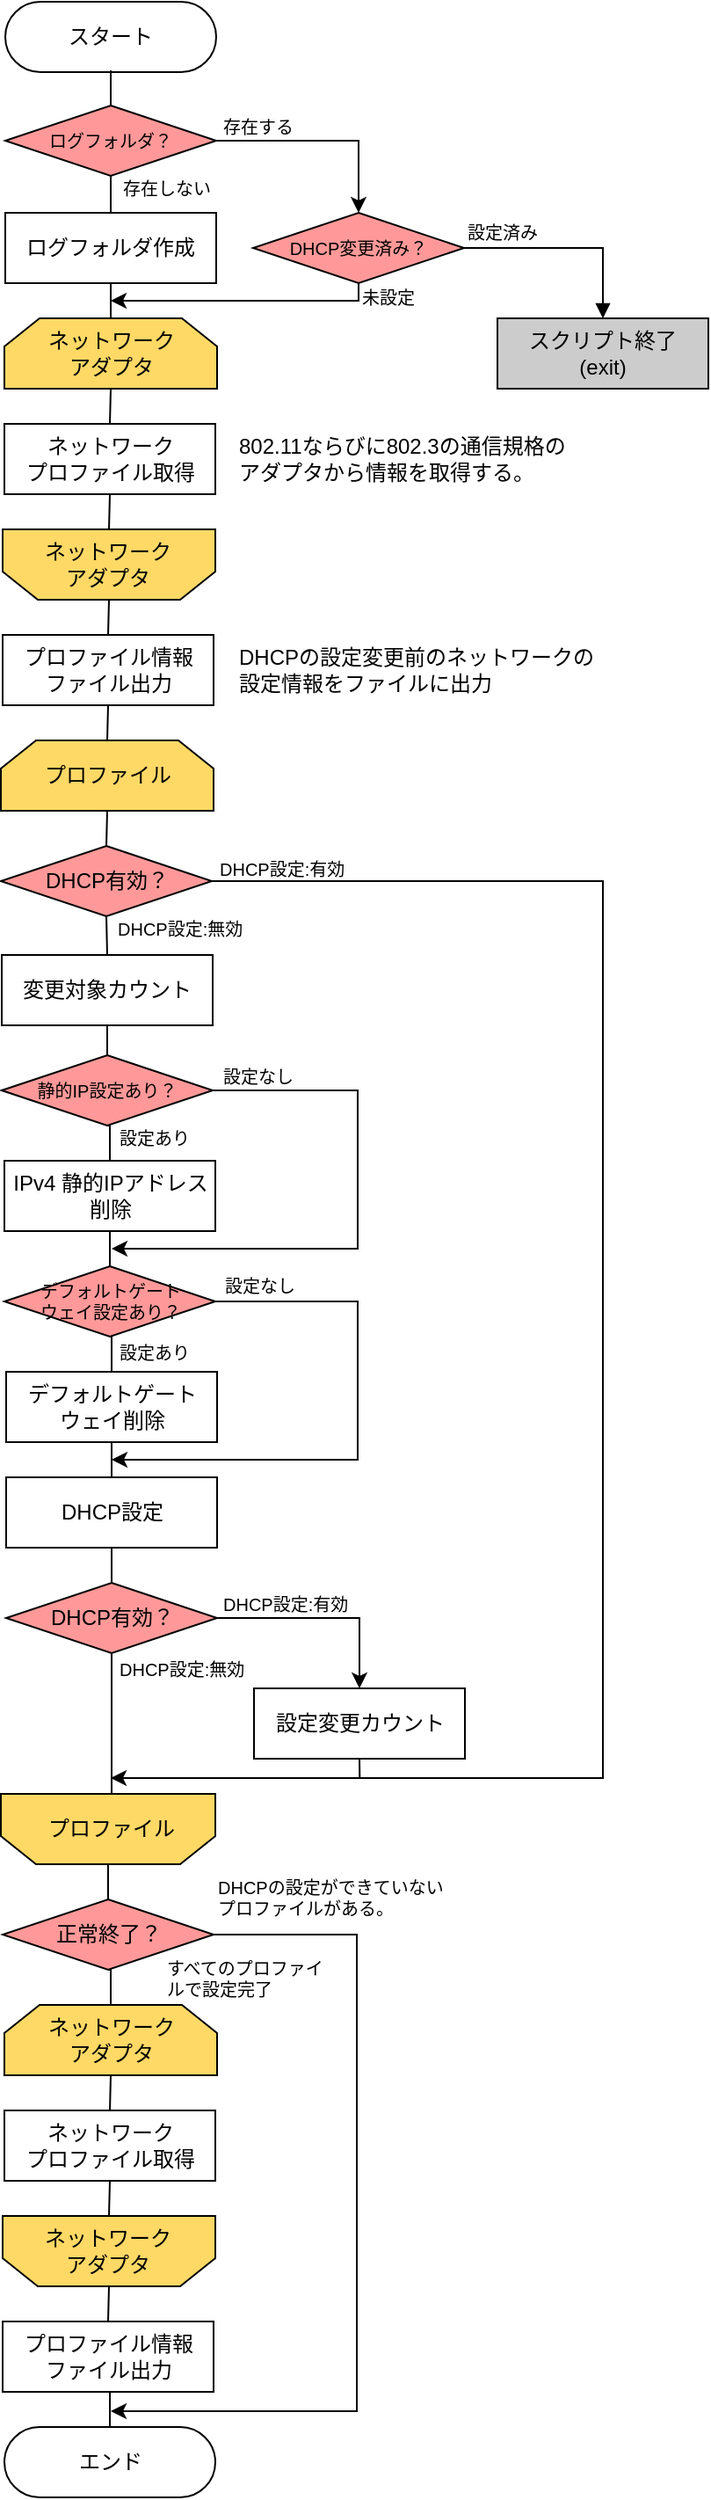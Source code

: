 <mxfile version="22.1.11" type="github">
  <diagram name="ページ1" id="wHj56v0oZ02i9ZqQ-0CH">
    <mxGraphModel dx="1156" dy="646" grid="1" gridSize="10" guides="1" tooltips="1" connect="1" arrows="0" fold="1" page="1" pageScale="1" pageWidth="827" pageHeight="1169" math="0" shadow="0">
      <root>
        <mxCell id="0" />
        <mxCell id="1" parent="0" />
        <mxCell id="VmGl2ix6Ah8uTbjQqr3t-1" value="スタート" style="rounded=1;whiteSpace=wrap;html=1;arcSize=50;" parent="1" vertex="1">
          <mxGeometry x="40" y="40" width="120" height="40" as="geometry" />
        </mxCell>
        <mxCell id="VmGl2ix6Ah8uTbjQqr3t-23" value="エンド" style="rounded=1;whiteSpace=wrap;html=1;arcSize=50;" parent="1" vertex="1">
          <mxGeometry x="39.5" y="1419" width="120" height="40" as="geometry" />
        </mxCell>
        <mxCell id="vMYI4mo94rOwHd-NQ6uU-60" style="edgeStyle=orthogonalEdgeStyle;rounded=0;orthogonalLoop=1;jettySize=auto;html=1;exitX=0.5;exitY=1;exitDx=0;exitDy=0;" edge="1" parent="1" source="VmGl2ix6Ah8uTbjQqr3t-27">
          <mxGeometry relative="1" as="geometry">
            <mxPoint x="100" y="210" as="targetPoint" />
            <Array as="points">
              <mxPoint x="241" y="210" />
            </Array>
          </mxGeometry>
        </mxCell>
        <mxCell id="VmGl2ix6Ah8uTbjQqr3t-27" value="DHCP変更済み？" style="rhombus;whiteSpace=wrap;html=1;fontSize=10;fillColor=#FF9999;" parent="1" vertex="1">
          <mxGeometry x="181" y="160" width="120" height="40" as="geometry" />
        </mxCell>
        <mxCell id="VmGl2ix6Ah8uTbjQqr3t-28" style="edgeStyle=orthogonalEdgeStyle;rounded=0;orthogonalLoop=1;jettySize=auto;html=1;entryX=0.5;entryY=0;entryDx=0;entryDy=0;endArrow=none;endFill=0;" parent="1" source="VmGl2ix6Ah8uTbjQqr3t-1" target="vMYI4mo94rOwHd-NQ6uU-2" edge="1">
          <mxGeometry relative="1" as="geometry">
            <mxPoint x="220" y="130" as="sourcePoint" />
            <mxPoint x="220" y="150" as="targetPoint" />
          </mxGeometry>
        </mxCell>
        <mxCell id="VmGl2ix6Ah8uTbjQqr3t-29" value="" style="endArrow=block;html=1;rounded=0;edgeStyle=orthogonalEdgeStyle;endFill=1;entryX=0.5;entryY=0;entryDx=0;entryDy=0;" parent="1" source="VmGl2ix6Ah8uTbjQqr3t-27" target="vMYI4mo94rOwHd-NQ6uU-7" edge="1">
          <mxGeometry width="50" height="50" relative="1" as="geometry">
            <mxPoint x="301" y="180" as="sourcePoint" />
            <mxPoint x="400" y="220" as="targetPoint" />
          </mxGeometry>
        </mxCell>
        <mxCell id="VmGl2ix6Ah8uTbjQqr3t-30" value="設定済み" style="text;html=1;strokeColor=none;fillColor=none;align=left;verticalAlign=middle;whiteSpace=wrap;rounded=0;fontSize=10;" parent="1" vertex="1">
          <mxGeometry x="301" y="156" width="60" height="30" as="geometry" />
        </mxCell>
        <mxCell id="VmGl2ix6Ah8uTbjQqr3t-31" value="未設定" style="text;html=1;strokeColor=none;fillColor=none;align=left;verticalAlign=middle;whiteSpace=wrap;rounded=0;fontSize=10;" parent="1" vertex="1">
          <mxGeometry x="241" y="193" width="60" height="30" as="geometry" />
        </mxCell>
        <mxCell id="vMYI4mo94rOwHd-NQ6uU-45" style="edgeStyle=orthogonalEdgeStyle;rounded=0;hachureGap=4;orthogonalLoop=1;jettySize=auto;html=1;exitX=0.5;exitY=1;exitDx=0;exitDy=0;entryX=0.5;entryY=0;entryDx=0;entryDy=0;fontFamily=Architects Daughter;fontSource=https%3A%2F%2Ffonts.googleapis.com%2Fcss%3Ffamily%3DArchitects%2BDaughter;fontSize=16;endArrow=none;endFill=0;" edge="1" parent="1" source="vMYI4mo94rOwHd-NQ6uU-2" target="vMYI4mo94rOwHd-NQ6uU-9">
          <mxGeometry relative="1" as="geometry" />
        </mxCell>
        <mxCell id="vMYI4mo94rOwHd-NQ6uU-59" style="edgeStyle=orthogonalEdgeStyle;rounded=0;orthogonalLoop=1;jettySize=auto;html=1;exitX=1;exitY=0.5;exitDx=0;exitDy=0;entryX=0.5;entryY=0;entryDx=0;entryDy=0;" edge="1" parent="1" source="vMYI4mo94rOwHd-NQ6uU-2" target="VmGl2ix6Ah8uTbjQqr3t-27">
          <mxGeometry relative="1" as="geometry" />
        </mxCell>
        <mxCell id="vMYI4mo94rOwHd-NQ6uU-2" value="ログフォルダ？" style="rhombus;whiteSpace=wrap;html=1;fontSize=10;fillColor=#FF9999;" vertex="1" parent="1">
          <mxGeometry x="40" y="99" width="120" height="40" as="geometry" />
        </mxCell>
        <mxCell id="vMYI4mo94rOwHd-NQ6uU-3" value="存在しない" style="text;html=1;strokeColor=none;fillColor=none;align=left;verticalAlign=middle;whiteSpace=wrap;rounded=0;fontSize=10;" vertex="1" parent="1">
          <mxGeometry x="105" y="131" width="70" height="30" as="geometry" />
        </mxCell>
        <mxCell id="vMYI4mo94rOwHd-NQ6uU-4" value="存在する" style="text;html=1;strokeColor=none;fillColor=none;align=left;verticalAlign=middle;whiteSpace=wrap;rounded=0;fontSize=10;" vertex="1" parent="1">
          <mxGeometry x="161.5" y="96" width="60" height="30" as="geometry" />
        </mxCell>
        <mxCell id="vMYI4mo94rOwHd-NQ6uU-7" value="スクリプト終了&lt;br&gt;(exit)" style="rounded=0;whiteSpace=wrap;html=1;fillColor=#CCCCCC;" vertex="1" parent="1">
          <mxGeometry x="320" y="220" width="120" height="40" as="geometry" />
        </mxCell>
        <mxCell id="vMYI4mo94rOwHd-NQ6uU-46" style="edgeStyle=orthogonalEdgeStyle;rounded=0;hachureGap=4;orthogonalLoop=1;jettySize=auto;html=1;exitX=0.5;exitY=1;exitDx=0;exitDy=0;entryX=0.5;entryY=0;entryDx=0;entryDy=0;fontFamily=Architects Daughter;fontSource=https%3A%2F%2Ffonts.googleapis.com%2Fcss%3Ffamily%3DArchitects%2BDaughter;fontSize=16;endArrow=none;endFill=0;" edge="1" parent="1" source="vMYI4mo94rOwHd-NQ6uU-9" target="vMYI4mo94rOwHd-NQ6uU-10">
          <mxGeometry relative="1" as="geometry" />
        </mxCell>
        <mxCell id="vMYI4mo94rOwHd-NQ6uU-9" value="ログフォルダ作成" style="rounded=0;whiteSpace=wrap;html=1;" vertex="1" parent="1">
          <mxGeometry x="40" y="160" width="120" height="40" as="geometry" />
        </mxCell>
        <mxCell id="vMYI4mo94rOwHd-NQ6uU-47" style="edgeStyle=orthogonalEdgeStyle;rounded=0;hachureGap=4;orthogonalLoop=1;jettySize=auto;html=1;exitX=0.5;exitY=1;exitDx=0;exitDy=0;entryX=0.5;entryY=0;entryDx=0;entryDy=0;fontFamily=Architects Daughter;fontSource=https%3A%2F%2Ffonts.googleapis.com%2Fcss%3Ffamily%3DArchitects%2BDaughter;fontSize=16;endArrow=none;endFill=0;" edge="1" parent="1" source="vMYI4mo94rOwHd-NQ6uU-10" target="vMYI4mo94rOwHd-NQ6uU-11">
          <mxGeometry relative="1" as="geometry" />
        </mxCell>
        <mxCell id="vMYI4mo94rOwHd-NQ6uU-10" value="ネットワーク&lt;br&gt;アダプタ" style="shape=loopLimit;whiteSpace=wrap;html=1;fillColor=#FFD966;" vertex="1" parent="1">
          <mxGeometry x="39.5" y="220" width="121" height="40" as="geometry" />
        </mxCell>
        <mxCell id="vMYI4mo94rOwHd-NQ6uU-48" style="edgeStyle=orthogonalEdgeStyle;rounded=0;hachureGap=4;orthogonalLoop=1;jettySize=auto;html=1;exitX=0.5;exitY=1;exitDx=0;exitDy=0;entryX=0.5;entryY=1;entryDx=0;entryDy=0;fontFamily=Architects Daughter;fontSource=https%3A%2F%2Ffonts.googleapis.com%2Fcss%3Ffamily%3DArchitects%2BDaughter;fontSize=16;endArrow=none;endFill=0;" edge="1" parent="1" source="vMYI4mo94rOwHd-NQ6uU-11" target="vMYI4mo94rOwHd-NQ6uU-13">
          <mxGeometry relative="1" as="geometry" />
        </mxCell>
        <mxCell id="vMYI4mo94rOwHd-NQ6uU-11" value="ネットワーク&lt;br&gt;プロファイル取得" style="rounded=0;whiteSpace=wrap;html=1;" vertex="1" parent="1">
          <mxGeometry x="39.5" y="280" width="120" height="40" as="geometry" />
        </mxCell>
        <mxCell id="vMYI4mo94rOwHd-NQ6uU-50" style="edgeStyle=orthogonalEdgeStyle;rounded=0;hachureGap=4;orthogonalLoop=1;jettySize=auto;html=1;exitX=0.5;exitY=1;exitDx=0;exitDy=0;entryX=0.5;entryY=0;entryDx=0;entryDy=0;fontFamily=Architects Daughter;fontSource=https%3A%2F%2Ffonts.googleapis.com%2Fcss%3Ffamily%3DArchitects%2BDaughter;fontSize=16;endArrow=none;endFill=0;" edge="1" parent="1" source="vMYI4mo94rOwHd-NQ6uU-12" target="vMYI4mo94rOwHd-NQ6uU-15">
          <mxGeometry relative="1" as="geometry" />
        </mxCell>
        <mxCell id="vMYI4mo94rOwHd-NQ6uU-12" value="プロファイル情報&lt;br&gt;ファイル出力" style="rounded=0;whiteSpace=wrap;html=1;" vertex="1" parent="1">
          <mxGeometry x="38.5" y="400" width="120" height="40" as="geometry" />
        </mxCell>
        <mxCell id="vMYI4mo94rOwHd-NQ6uU-49" style="edgeStyle=orthogonalEdgeStyle;rounded=0;hachureGap=4;orthogonalLoop=1;jettySize=auto;html=1;exitX=0.5;exitY=0;exitDx=0;exitDy=0;entryX=0.5;entryY=0;entryDx=0;entryDy=0;fontFamily=Architects Daughter;fontSource=https%3A%2F%2Ffonts.googleapis.com%2Fcss%3Ffamily%3DArchitects%2BDaughter;fontSize=16;endArrow=none;endFill=0;" edge="1" parent="1" source="vMYI4mo94rOwHd-NQ6uU-13" target="vMYI4mo94rOwHd-NQ6uU-12">
          <mxGeometry relative="1" as="geometry" />
        </mxCell>
        <mxCell id="vMYI4mo94rOwHd-NQ6uU-13" value="" style="shape=loopLimit;whiteSpace=wrap;html=1;rotation=-180;verticalAlign=middle;fillColor=#FFD966;" vertex="1" parent="1">
          <mxGeometry x="38.5" y="340" width="121" height="40" as="geometry" />
        </mxCell>
        <mxCell id="vMYI4mo94rOwHd-NQ6uU-14" value="ネットワーク&lt;br&gt;アダプタ" style="text;html=1;strokeColor=none;fillColor=none;align=center;verticalAlign=middle;whiteSpace=wrap;rounded=0;" vertex="1" parent="1">
          <mxGeometry x="58" y="345" width="81" height="30" as="geometry" />
        </mxCell>
        <mxCell id="vMYI4mo94rOwHd-NQ6uU-51" style="edgeStyle=orthogonalEdgeStyle;rounded=0;hachureGap=4;orthogonalLoop=1;jettySize=auto;html=1;exitX=0.5;exitY=1;exitDx=0;exitDy=0;entryX=0.5;entryY=0;entryDx=0;entryDy=0;fontFamily=Architects Daughter;fontSource=https%3A%2F%2Ffonts.googleapis.com%2Fcss%3Ffamily%3DArchitects%2BDaughter;fontSize=16;endArrow=none;endFill=0;" edge="1" parent="1" source="vMYI4mo94rOwHd-NQ6uU-15" target="vMYI4mo94rOwHd-NQ6uU-19">
          <mxGeometry relative="1" as="geometry" />
        </mxCell>
        <mxCell id="vMYI4mo94rOwHd-NQ6uU-15" value="プロファイル" style="shape=loopLimit;whiteSpace=wrap;html=1;fillColor=#FFD966;" vertex="1" parent="1">
          <mxGeometry x="37.5" y="460" width="121" height="40" as="geometry" />
        </mxCell>
        <mxCell id="vMYI4mo94rOwHd-NQ6uU-17" value="" style="shape=loopLimit;whiteSpace=wrap;html=1;rotation=-180;verticalAlign=middle;fillColor=#FFD966;" vertex="1" parent="1">
          <mxGeometry x="37.5" y="1059" width="122" height="40" as="geometry" />
        </mxCell>
        <mxCell id="vMYI4mo94rOwHd-NQ6uU-18" value="プロファイル" style="text;html=1;strokeColor=none;fillColor=none;align=center;verticalAlign=middle;whiteSpace=wrap;rounded=0;" vertex="1" parent="1">
          <mxGeometry x="60" y="1064" width="81" height="30" as="geometry" />
        </mxCell>
        <mxCell id="vMYI4mo94rOwHd-NQ6uU-66" style="edgeStyle=orthogonalEdgeStyle;rounded=0;orthogonalLoop=1;jettySize=auto;html=1;exitX=0.5;exitY=1;exitDx=0;exitDy=0;entryX=0.5;entryY=0;entryDx=0;entryDy=0;endArrow=none;endFill=0;" edge="1" parent="1" source="vMYI4mo94rOwHd-NQ6uU-19" target="vMYI4mo94rOwHd-NQ6uU-65">
          <mxGeometry relative="1" as="geometry" />
        </mxCell>
        <mxCell id="vMYI4mo94rOwHd-NQ6uU-76" style="edgeStyle=orthogonalEdgeStyle;rounded=0;orthogonalLoop=1;jettySize=auto;html=1;exitX=1;exitY=0.5;exitDx=0;exitDy=0;" edge="1" parent="1" source="vMYI4mo94rOwHd-NQ6uU-19">
          <mxGeometry relative="1" as="geometry">
            <mxPoint x="100" y="1050" as="targetPoint" />
            <Array as="points">
              <mxPoint x="380" y="540" />
              <mxPoint x="380" y="1050" />
            </Array>
          </mxGeometry>
        </mxCell>
        <mxCell id="vMYI4mo94rOwHd-NQ6uU-19" value="DHCP有効？" style="rhombus;whiteSpace=wrap;html=1;fillColor=#FF9999;" vertex="1" parent="1">
          <mxGeometry x="37.5" y="520" width="120" height="40" as="geometry" />
        </mxCell>
        <mxCell id="vMYI4mo94rOwHd-NQ6uU-20" value="DHCP設定:無効" style="text;html=1;strokeColor=none;fillColor=none;align=left;verticalAlign=middle;whiteSpace=wrap;rounded=0;fontSize=10;" vertex="1" parent="1">
          <mxGeometry x="102" y="552" width="100" height="30" as="geometry" />
        </mxCell>
        <mxCell id="vMYI4mo94rOwHd-NQ6uU-21" value="DHCP設定:有効" style="text;html=1;strokeColor=none;fillColor=none;align=left;verticalAlign=middle;whiteSpace=wrap;rounded=0;fontSize=10;" vertex="1" parent="1">
          <mxGeometry x="160" y="518" width="107" height="30" as="geometry" />
        </mxCell>
        <mxCell id="vMYI4mo94rOwHd-NQ6uU-54" style="edgeStyle=orthogonalEdgeStyle;rounded=0;hachureGap=4;orthogonalLoop=1;jettySize=auto;html=1;exitX=0.5;exitY=1;exitDx=0;exitDy=0;entryX=0.5;entryY=0;entryDx=0;entryDy=0;fontFamily=Architects Daughter;fontSource=https%3A%2F%2Ffonts.googleapis.com%2Fcss%3Ffamily%3DArchitects%2BDaughter;fontSize=16;endArrow=none;endFill=0;" edge="1" parent="1" source="vMYI4mo94rOwHd-NQ6uU-22" target="vMYI4mo94rOwHd-NQ6uU-27">
          <mxGeometry relative="1" as="geometry" />
        </mxCell>
        <mxCell id="vMYI4mo94rOwHd-NQ6uU-22" value="IPv4 静的IPアドレス&lt;br&gt;削除" style="rounded=0;whiteSpace=wrap;html=1;" vertex="1" parent="1">
          <mxGeometry x="39.5" y="699" width="120" height="40" as="geometry" />
        </mxCell>
        <mxCell id="vMYI4mo94rOwHd-NQ6uU-53" style="edgeStyle=orthogonalEdgeStyle;rounded=0;hachureGap=4;orthogonalLoop=1;jettySize=auto;html=1;exitX=0.5;exitY=1;exitDx=0;exitDy=0;entryX=0.5;entryY=0;entryDx=0;entryDy=0;fontFamily=Architects Daughter;fontSource=https%3A%2F%2Ffonts.googleapis.com%2Fcss%3Ffamily%3DArchitects%2BDaughter;fontSize=16;endArrow=none;endFill=0;" edge="1" parent="1" source="vMYI4mo94rOwHd-NQ6uU-23" target="vMYI4mo94rOwHd-NQ6uU-22">
          <mxGeometry relative="1" as="geometry" />
        </mxCell>
        <mxCell id="vMYI4mo94rOwHd-NQ6uU-62" style="edgeStyle=orthogonalEdgeStyle;rounded=0;orthogonalLoop=1;jettySize=auto;html=1;exitX=1;exitY=0.5;exitDx=0;exitDy=0;" edge="1" parent="1" source="vMYI4mo94rOwHd-NQ6uU-23">
          <mxGeometry relative="1" as="geometry">
            <mxPoint x="100.5" y="749" as="targetPoint" />
            <Array as="points">
              <mxPoint x="240.5" y="659" />
              <mxPoint x="240.5" y="749" />
            </Array>
          </mxGeometry>
        </mxCell>
        <mxCell id="vMYI4mo94rOwHd-NQ6uU-23" value="静的IP設定あり？" style="rhombus;whiteSpace=wrap;html=1;fontSize=10;fillColor=#FF9999;" vertex="1" parent="1">
          <mxGeometry x="38" y="639" width="120" height="40" as="geometry" />
        </mxCell>
        <mxCell id="vMYI4mo94rOwHd-NQ6uU-24" value="設定あり" style="text;html=1;strokeColor=none;fillColor=none;align=left;verticalAlign=middle;whiteSpace=wrap;rounded=0;fontSize=10;" vertex="1" parent="1">
          <mxGeometry x="102.5" y="671" width="60" height="30" as="geometry" />
        </mxCell>
        <mxCell id="vMYI4mo94rOwHd-NQ6uU-25" value="設定なし" style="text;html=1;strokeColor=none;fillColor=none;align=left;verticalAlign=middle;whiteSpace=wrap;rounded=0;fontSize=10;" vertex="1" parent="1">
          <mxGeometry x="161.5" y="636" width="57" height="30" as="geometry" />
        </mxCell>
        <mxCell id="vMYI4mo94rOwHd-NQ6uU-56" style="edgeStyle=orthogonalEdgeStyle;rounded=0;hachureGap=4;orthogonalLoop=1;jettySize=auto;html=1;exitX=0.5;exitY=1;exitDx=0;exitDy=0;entryX=0.5;entryY=0;entryDx=0;entryDy=0;fontFamily=Architects Daughter;fontSource=https%3A%2F%2Ffonts.googleapis.com%2Fcss%3Ffamily%3DArchitects%2BDaughter;fontSize=16;endArrow=none;endFill=0;" edge="1" parent="1" source="vMYI4mo94rOwHd-NQ6uU-26" target="vMYI4mo94rOwHd-NQ6uU-30">
          <mxGeometry relative="1" as="geometry" />
        </mxCell>
        <mxCell id="vMYI4mo94rOwHd-NQ6uU-26" value="デフォルトゲート&lt;br&gt;ウェイ削除" style="rounded=0;whiteSpace=wrap;html=1;" vertex="1" parent="1">
          <mxGeometry x="40.5" y="819" width="120" height="40" as="geometry" />
        </mxCell>
        <mxCell id="vMYI4mo94rOwHd-NQ6uU-55" style="edgeStyle=orthogonalEdgeStyle;rounded=0;hachureGap=4;orthogonalLoop=1;jettySize=auto;html=1;exitX=0.5;exitY=1;exitDx=0;exitDy=0;entryX=0.5;entryY=0;entryDx=0;entryDy=0;fontFamily=Architects Daughter;fontSource=https%3A%2F%2Ffonts.googleapis.com%2Fcss%3Ffamily%3DArchitects%2BDaughter;fontSize=16;endArrow=none;endFill=0;" edge="1" parent="1" source="vMYI4mo94rOwHd-NQ6uU-27" target="vMYI4mo94rOwHd-NQ6uU-26">
          <mxGeometry relative="1" as="geometry" />
        </mxCell>
        <mxCell id="vMYI4mo94rOwHd-NQ6uU-63" style="edgeStyle=orthogonalEdgeStyle;rounded=0;orthogonalLoop=1;jettySize=auto;html=1;exitX=1;exitY=0.5;exitDx=0;exitDy=0;" edge="1" parent="1" source="vMYI4mo94rOwHd-NQ6uU-27">
          <mxGeometry relative="1" as="geometry">
            <mxPoint x="100.5" y="869" as="targetPoint" />
            <Array as="points">
              <mxPoint x="240.5" y="779" />
              <mxPoint x="240.5" y="869" />
            </Array>
          </mxGeometry>
        </mxCell>
        <mxCell id="vMYI4mo94rOwHd-NQ6uU-27" value="デフォルトゲート&lt;br style=&quot;font-size: 10px;&quot;&gt;ウェイ設定あり？" style="rhombus;whiteSpace=wrap;html=1;fontSize=10;fillColor=#FF9999;" vertex="1" parent="1">
          <mxGeometry x="39.5" y="759" width="120" height="40" as="geometry" />
        </mxCell>
        <mxCell id="vMYI4mo94rOwHd-NQ6uU-28" value="設定あり" style="text;html=1;strokeColor=none;fillColor=none;align=left;verticalAlign=middle;whiteSpace=wrap;rounded=0;fontSize=10;" vertex="1" parent="1">
          <mxGeometry x="102.5" y="793" width="60" height="30" as="geometry" />
        </mxCell>
        <mxCell id="vMYI4mo94rOwHd-NQ6uU-29" value="設定なし" style="text;html=1;strokeColor=none;fillColor=none;align=left;verticalAlign=middle;whiteSpace=wrap;rounded=0;fontSize=10;" vertex="1" parent="1">
          <mxGeometry x="162.5" y="755" width="57" height="30" as="geometry" />
        </mxCell>
        <mxCell id="vMYI4mo94rOwHd-NQ6uU-57" style="edgeStyle=orthogonalEdgeStyle;rounded=0;hachureGap=4;orthogonalLoop=1;jettySize=auto;html=1;exitX=0.5;exitY=1;exitDx=0;exitDy=0;entryX=0.5;entryY=0;entryDx=0;entryDy=0;fontFamily=Architects Daughter;fontSource=https%3A%2F%2Ffonts.googleapis.com%2Fcss%3Ffamily%3DArchitects%2BDaughter;fontSize=16;endArrow=none;endFill=0;" edge="1" parent="1" source="vMYI4mo94rOwHd-NQ6uU-30" target="vMYI4mo94rOwHd-NQ6uU-31">
          <mxGeometry relative="1" as="geometry" />
        </mxCell>
        <mxCell id="vMYI4mo94rOwHd-NQ6uU-30" value="DHCP設定" style="rounded=0;whiteSpace=wrap;html=1;" vertex="1" parent="1">
          <mxGeometry x="40.5" y="879" width="120" height="40" as="geometry" />
        </mxCell>
        <mxCell id="vMYI4mo94rOwHd-NQ6uU-58" style="edgeStyle=orthogonalEdgeStyle;rounded=0;hachureGap=4;orthogonalLoop=1;jettySize=auto;html=1;exitX=0.5;exitY=1;exitDx=0;exitDy=0;entryX=0.5;entryY=1;entryDx=0;entryDy=0;fontFamily=Architects Daughter;fontSource=https%3A%2F%2Ffonts.googleapis.com%2Fcss%3Ffamily%3DArchitects%2BDaughter;fontSize=16;endArrow=none;endFill=0;" edge="1" parent="1" source="vMYI4mo94rOwHd-NQ6uU-31" target="vMYI4mo94rOwHd-NQ6uU-17">
          <mxGeometry relative="1" as="geometry">
            <Array as="points">
              <mxPoint x="100.5" y="1059" />
            </Array>
          </mxGeometry>
        </mxCell>
        <mxCell id="vMYI4mo94rOwHd-NQ6uU-61" style="edgeStyle=orthogonalEdgeStyle;rounded=0;orthogonalLoop=1;jettySize=auto;html=1;exitX=1;exitY=0.5;exitDx=0;exitDy=0;entryX=0.5;entryY=0;entryDx=0;entryDy=0;" edge="1" parent="1" source="vMYI4mo94rOwHd-NQ6uU-31" target="vMYI4mo94rOwHd-NQ6uU-34">
          <mxGeometry relative="1" as="geometry" />
        </mxCell>
        <mxCell id="vMYI4mo94rOwHd-NQ6uU-31" value="DHCP有効？" style="rhombus;whiteSpace=wrap;html=1;fillColor=#FF9999;" vertex="1" parent="1">
          <mxGeometry x="40.5" y="939" width="120" height="40" as="geometry" />
        </mxCell>
        <mxCell id="vMYI4mo94rOwHd-NQ6uU-32" value="DHCP設定:無効" style="text;html=1;strokeColor=none;fillColor=none;align=left;verticalAlign=middle;whiteSpace=wrap;rounded=0;fontSize=10;" vertex="1" parent="1">
          <mxGeometry x="102.5" y="973" width="100" height="30" as="geometry" />
        </mxCell>
        <mxCell id="vMYI4mo94rOwHd-NQ6uU-33" value="DHCP設定:有効" style="text;html=1;strokeColor=none;fillColor=none;align=left;verticalAlign=middle;whiteSpace=wrap;rounded=0;fontSize=10;" vertex="1" parent="1">
          <mxGeometry x="161.5" y="936" width="107" height="30" as="geometry" />
        </mxCell>
        <mxCell id="vMYI4mo94rOwHd-NQ6uU-77" style="edgeStyle=orthogonalEdgeStyle;rounded=0;orthogonalLoop=1;jettySize=auto;html=1;exitX=0.5;exitY=1;exitDx=0;exitDy=0;endArrow=none;endFill=0;" edge="1" parent="1" source="vMYI4mo94rOwHd-NQ6uU-34">
          <mxGeometry relative="1" as="geometry">
            <mxPoint x="241.647" y="1050" as="targetPoint" />
          </mxGeometry>
        </mxCell>
        <mxCell id="vMYI4mo94rOwHd-NQ6uU-34" value="設定変更カウント" style="rounded=0;whiteSpace=wrap;html=1;" vertex="1" parent="1">
          <mxGeometry x="181.5" y="999" width="120" height="40" as="geometry" />
        </mxCell>
        <mxCell id="vMYI4mo94rOwHd-NQ6uU-36" style="edgeStyle=orthogonalEdgeStyle;rounded=0;orthogonalLoop=1;jettySize=auto;html=1;endArrow=none;endFill=0;exitX=0.5;exitY=0;exitDx=0;exitDy=0;entryX=0.5;entryY=0;entryDx=0;entryDy=0;" edge="1" target="vMYI4mo94rOwHd-NQ6uU-37" parent="1" source="vMYI4mo94rOwHd-NQ6uU-17">
          <mxGeometry relative="1" as="geometry">
            <mxPoint x="99.5" y="1099" as="sourcePoint" />
            <mxPoint x="98.5" y="1139" as="targetPoint" />
          </mxGeometry>
        </mxCell>
        <mxCell id="vMYI4mo94rOwHd-NQ6uU-68" style="edgeStyle=orthogonalEdgeStyle;rounded=0;orthogonalLoop=1;jettySize=auto;html=1;exitX=0.5;exitY=1;exitDx=0;exitDy=0;entryX=0.5;entryY=0;entryDx=0;entryDy=0;endArrow=none;endFill=0;" edge="1" parent="1" source="vMYI4mo94rOwHd-NQ6uU-37" target="vMYI4mo94rOwHd-NQ6uU-40">
          <mxGeometry relative="1" as="geometry" />
        </mxCell>
        <mxCell id="vMYI4mo94rOwHd-NQ6uU-73" style="edgeStyle=orthogonalEdgeStyle;rounded=0;orthogonalLoop=1;jettySize=auto;html=1;exitX=1;exitY=0.5;exitDx=0;exitDy=0;" edge="1" parent="1" source="vMYI4mo94rOwHd-NQ6uU-37">
          <mxGeometry relative="1" as="geometry">
            <mxPoint x="100" y="1410" as="targetPoint" />
            <Array as="points">
              <mxPoint x="240" y="1139" />
              <mxPoint x="240" y="1410" />
            </Array>
          </mxGeometry>
        </mxCell>
        <mxCell id="vMYI4mo94rOwHd-NQ6uU-37" value="正常終了？" style="rhombus;whiteSpace=wrap;html=1;fillColor=#FF9999;" vertex="1" parent="1">
          <mxGeometry x="38.5" y="1119" width="120" height="40" as="geometry" />
        </mxCell>
        <mxCell id="vMYI4mo94rOwHd-NQ6uU-38" value="DHCPの設定ができていない&lt;br style=&quot;font-size: 10px;&quot;&gt;プロファイルがある。" style="text;html=1;strokeColor=none;fillColor=none;align=left;verticalAlign=middle;whiteSpace=wrap;rounded=0;fontSize=10;" vertex="1" parent="1">
          <mxGeometry x="158.5" y="1103" width="171" height="30" as="geometry" />
        </mxCell>
        <mxCell id="vMYI4mo94rOwHd-NQ6uU-39" value="すべてのプロファイルで設定完了" style="text;html=1;strokeColor=none;fillColor=none;align=left;verticalAlign=middle;whiteSpace=wrap;rounded=0;fontSize=10;" vertex="1" parent="1">
          <mxGeometry x="129.5" y="1149" width="100" height="30" as="geometry" />
        </mxCell>
        <mxCell id="vMYI4mo94rOwHd-NQ6uU-69" style="edgeStyle=orthogonalEdgeStyle;rounded=0;orthogonalLoop=1;jettySize=auto;html=1;exitX=0.5;exitY=1;exitDx=0;exitDy=0;entryX=0.5;entryY=0;entryDx=0;entryDy=0;endArrow=none;endFill=0;" edge="1" parent="1" source="vMYI4mo94rOwHd-NQ6uU-40" target="vMYI4mo94rOwHd-NQ6uU-41">
          <mxGeometry relative="1" as="geometry" />
        </mxCell>
        <mxCell id="vMYI4mo94rOwHd-NQ6uU-40" value="ネットワーク&lt;br&gt;アダプタ" style="shape=loopLimit;whiteSpace=wrap;html=1;fillColor=#FFD966;" vertex="1" parent="1">
          <mxGeometry x="39.5" y="1179" width="121" height="40" as="geometry" />
        </mxCell>
        <mxCell id="vMYI4mo94rOwHd-NQ6uU-70" style="edgeStyle=orthogonalEdgeStyle;rounded=0;orthogonalLoop=1;jettySize=auto;html=1;exitX=0.5;exitY=1;exitDx=0;exitDy=0;entryX=0.5;entryY=1;entryDx=0;entryDy=0;endArrow=none;endFill=0;" edge="1" parent="1" source="vMYI4mo94rOwHd-NQ6uU-41" target="vMYI4mo94rOwHd-NQ6uU-43">
          <mxGeometry relative="1" as="geometry" />
        </mxCell>
        <mxCell id="vMYI4mo94rOwHd-NQ6uU-41" value="ネットワーク&lt;br&gt;プロファイル取得" style="rounded=0;whiteSpace=wrap;html=1;" vertex="1" parent="1">
          <mxGeometry x="39.5" y="1239" width="120" height="40" as="geometry" />
        </mxCell>
        <mxCell id="vMYI4mo94rOwHd-NQ6uU-72" style="edgeStyle=orthogonalEdgeStyle;rounded=0;orthogonalLoop=1;jettySize=auto;html=1;exitX=0.5;exitY=1;exitDx=0;exitDy=0;entryX=0.5;entryY=0;entryDx=0;entryDy=0;endArrow=none;endFill=0;" edge="1" parent="1" source="vMYI4mo94rOwHd-NQ6uU-42" target="VmGl2ix6Ah8uTbjQqr3t-23">
          <mxGeometry relative="1" as="geometry" />
        </mxCell>
        <mxCell id="vMYI4mo94rOwHd-NQ6uU-42" value="プロファイル情報&lt;br&gt;ファイル出力" style="rounded=0;whiteSpace=wrap;html=1;" vertex="1" parent="1">
          <mxGeometry x="38.5" y="1359" width="120" height="40" as="geometry" />
        </mxCell>
        <mxCell id="vMYI4mo94rOwHd-NQ6uU-71" style="edgeStyle=orthogonalEdgeStyle;rounded=0;orthogonalLoop=1;jettySize=auto;html=1;exitX=0.5;exitY=0;exitDx=0;exitDy=0;entryX=0.5;entryY=0;entryDx=0;entryDy=0;endArrow=none;endFill=0;" edge="1" parent="1" source="vMYI4mo94rOwHd-NQ6uU-43" target="vMYI4mo94rOwHd-NQ6uU-42">
          <mxGeometry relative="1" as="geometry" />
        </mxCell>
        <mxCell id="vMYI4mo94rOwHd-NQ6uU-43" value="" style="shape=loopLimit;whiteSpace=wrap;html=1;rotation=-180;verticalAlign=middle;fillColor=#FFD966;" vertex="1" parent="1">
          <mxGeometry x="38.5" y="1299" width="121" height="40" as="geometry" />
        </mxCell>
        <mxCell id="vMYI4mo94rOwHd-NQ6uU-44" value="ネットワーク&lt;br&gt;アダプタ" style="text;html=1;strokeColor=none;fillColor=none;align=center;verticalAlign=middle;whiteSpace=wrap;rounded=0;" vertex="1" parent="1">
          <mxGeometry x="58" y="1304" width="81" height="30" as="geometry" />
        </mxCell>
        <mxCell id="vMYI4mo94rOwHd-NQ6uU-67" style="edgeStyle=orthogonalEdgeStyle;rounded=0;orthogonalLoop=1;jettySize=auto;html=1;exitX=0.5;exitY=1;exitDx=0;exitDy=0;entryX=0.5;entryY=0;entryDx=0;entryDy=0;endArrow=none;endFill=0;" edge="1" parent="1" source="vMYI4mo94rOwHd-NQ6uU-65" target="vMYI4mo94rOwHd-NQ6uU-23">
          <mxGeometry relative="1" as="geometry" />
        </mxCell>
        <mxCell id="vMYI4mo94rOwHd-NQ6uU-65" value="変更対象カウント" style="rounded=0;whiteSpace=wrap;html=1;" vertex="1" parent="1">
          <mxGeometry x="38" y="582" width="120" height="40" as="geometry" />
        </mxCell>
        <mxCell id="vMYI4mo94rOwHd-NQ6uU-74" value="802.11ならびに802.3の通信規格の&lt;br&gt;アダプタから情報を取得する。" style="text;html=1;strokeColor=none;fillColor=none;align=left;verticalAlign=middle;whiteSpace=wrap;rounded=0;" vertex="1" parent="1">
          <mxGeometry x="171" y="285" width="200" height="30" as="geometry" />
        </mxCell>
        <mxCell id="vMYI4mo94rOwHd-NQ6uU-75" value="DHCPの設定変更前のネットワークの&lt;br&gt;設定情報をファイルに出力" style="text;html=1;strokeColor=none;fillColor=none;align=left;verticalAlign=middle;whiteSpace=wrap;rounded=0;" vertex="1" parent="1">
          <mxGeometry x="171" y="405" width="209" height="30" as="geometry" />
        </mxCell>
      </root>
    </mxGraphModel>
  </diagram>
</mxfile>
